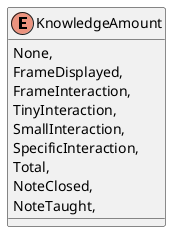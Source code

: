 @startuml
enum KnowledgeAmount {
    None,
    FrameDisplayed,
    FrameInteraction,
    TinyInteraction,
    SmallInteraction,
    SpecificInteraction,
    Total,
    NoteClosed,
    NoteTaught,
}
@enduml
